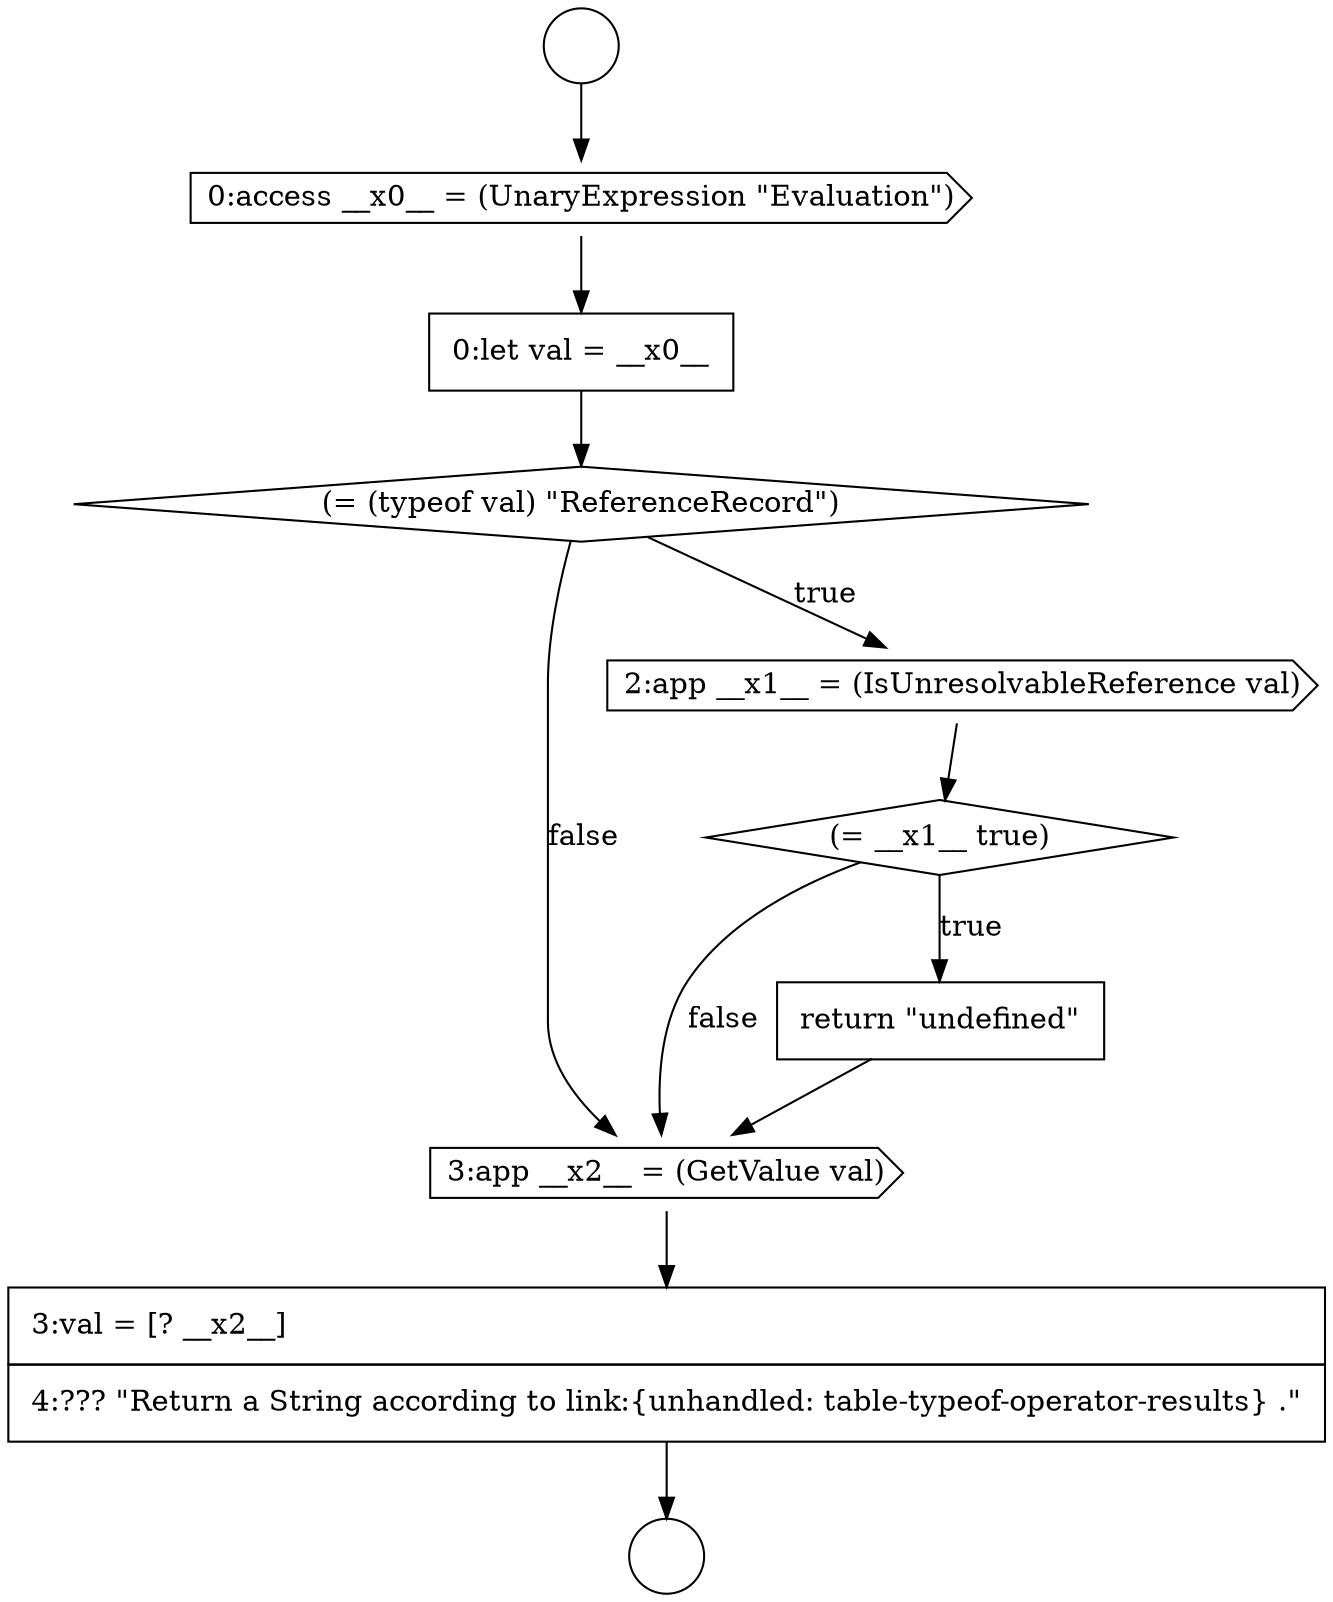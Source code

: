 digraph {
  node5069 [shape=cds, label=<<font color="black">3:app __x2__ = (GetValue val)</font>> color="black" fillcolor="white" style=filled]
  node5064 [shape=none, margin=0, label=<<font color="black">
    <table border="0" cellborder="1" cellspacing="0" cellpadding="10">
      <tr><td align="left">0:let val = __x0__</td></tr>
    </table>
  </font>> color="black" fillcolor="white" style=filled]
  node5070 [shape=none, margin=0, label=<<font color="black">
    <table border="0" cellborder="1" cellspacing="0" cellpadding="10">
      <tr><td align="left">3:val = [? __x2__]</td></tr>
      <tr><td align="left">4:??? &quot;Return a String according to link:{unhandled: table-typeof-operator-results} .&quot;</td></tr>
    </table>
  </font>> color="black" fillcolor="white" style=filled]
  node5066 [shape=cds, label=<<font color="black">2:app __x1__ = (IsUnresolvableReference val)</font>> color="black" fillcolor="white" style=filled]
  node5063 [shape=cds, label=<<font color="black">0:access __x0__ = (UnaryExpression &quot;Evaluation&quot;)</font>> color="black" fillcolor="white" style=filled]
  node5062 [shape=circle label=" " color="black" fillcolor="white" style=filled]
  node5068 [shape=none, margin=0, label=<<font color="black">
    <table border="0" cellborder="1" cellspacing="0" cellpadding="10">
      <tr><td align="left">return &quot;undefined&quot;</td></tr>
    </table>
  </font>> color="black" fillcolor="white" style=filled]
  node5061 [shape=circle label=" " color="black" fillcolor="white" style=filled]
  node5065 [shape=diamond, label=<<font color="black">(= (typeof val) &quot;ReferenceRecord&quot;)</font>> color="black" fillcolor="white" style=filled]
  node5067 [shape=diamond, label=<<font color="black">(= __x1__ true)</font>> color="black" fillcolor="white" style=filled]
  node5069 -> node5070 [ color="black"]
  node5064 -> node5065 [ color="black"]
  node5068 -> node5069 [ color="black"]
  node5070 -> node5062 [ color="black"]
  node5063 -> node5064 [ color="black"]
  node5065 -> node5066 [label=<<font color="black">true</font>> color="black"]
  node5065 -> node5069 [label=<<font color="black">false</font>> color="black"]
  node5066 -> node5067 [ color="black"]
  node5067 -> node5068 [label=<<font color="black">true</font>> color="black"]
  node5067 -> node5069 [label=<<font color="black">false</font>> color="black"]
  node5061 -> node5063 [ color="black"]
}
